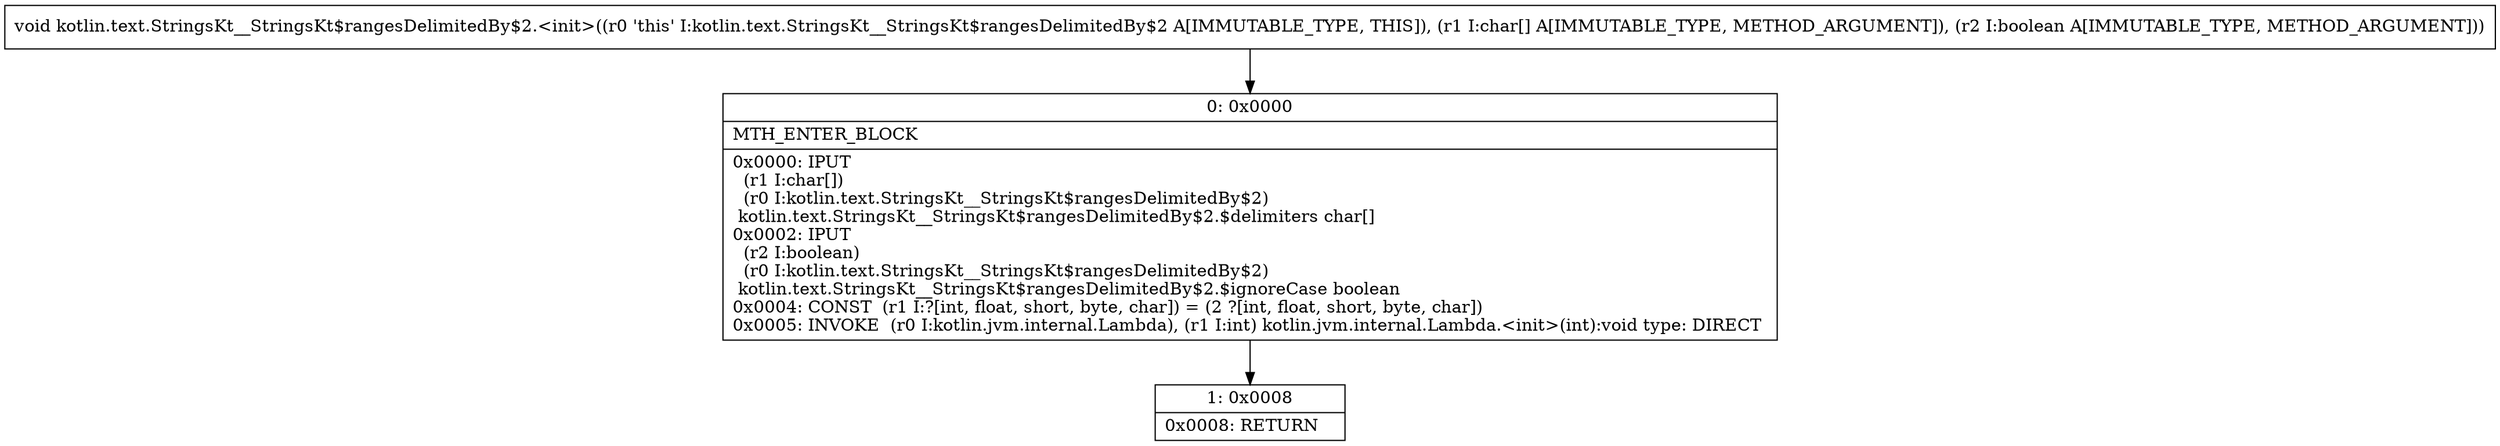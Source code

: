 digraph "CFG forkotlin.text.StringsKt__StringsKt$rangesDelimitedBy$2.\<init\>([CZ)V" {
Node_0 [shape=record,label="{0\:\ 0x0000|MTH_ENTER_BLOCK\l|0x0000: IPUT  \l  (r1 I:char[])\l  (r0 I:kotlin.text.StringsKt__StringsKt$rangesDelimitedBy$2)\l kotlin.text.StringsKt__StringsKt$rangesDelimitedBy$2.$delimiters char[] \l0x0002: IPUT  \l  (r2 I:boolean)\l  (r0 I:kotlin.text.StringsKt__StringsKt$rangesDelimitedBy$2)\l kotlin.text.StringsKt__StringsKt$rangesDelimitedBy$2.$ignoreCase boolean \l0x0004: CONST  (r1 I:?[int, float, short, byte, char]) = (2 ?[int, float, short, byte, char]) \l0x0005: INVOKE  (r0 I:kotlin.jvm.internal.Lambda), (r1 I:int) kotlin.jvm.internal.Lambda.\<init\>(int):void type: DIRECT \l}"];
Node_1 [shape=record,label="{1\:\ 0x0008|0x0008: RETURN   \l}"];
MethodNode[shape=record,label="{void kotlin.text.StringsKt__StringsKt$rangesDelimitedBy$2.\<init\>((r0 'this' I:kotlin.text.StringsKt__StringsKt$rangesDelimitedBy$2 A[IMMUTABLE_TYPE, THIS]), (r1 I:char[] A[IMMUTABLE_TYPE, METHOD_ARGUMENT]), (r2 I:boolean A[IMMUTABLE_TYPE, METHOD_ARGUMENT])) }"];
MethodNode -> Node_0;
Node_0 -> Node_1;
}

